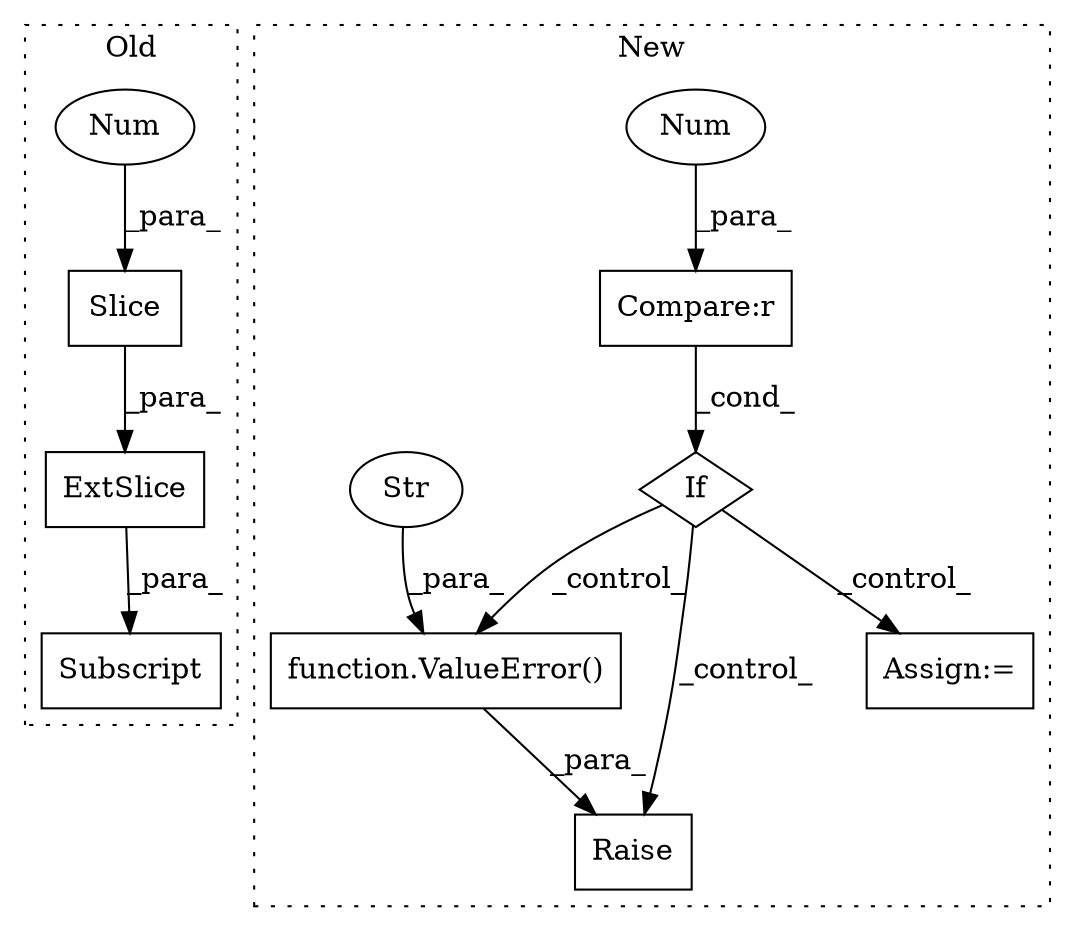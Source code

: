 digraph G {
subgraph cluster0 {
1 [label="ExtSlice" a="85" s="13081" l="5" shape="box"];
5 [label="Subscript" a="63" s="13081,0" l="15,0" shape="box"];
9 [label="Slice" a="80" s="13091" l="1" shape="box"];
10 [label="Num" a="76" s="13092" l="3" shape="ellipse"];
label = "Old";
style="dotted";
}
subgraph cluster1 {
2 [label="Raise" a="91" s="12127" l="6" shape="box"];
3 [label="If" a="96" s="12027" l="0" shape="diamond"];
4 [label="Compare:r" a="40" s="12027" l="15" shape="box"];
6 [label="function.ValueError()" a="75" s="12133,12200" l="11,1" shape="box"];
7 [label="Str" a="66" s="12144" l="56" shape="ellipse"];
8 [label="Num" a="76" s="12041" l="1" shape="ellipse"];
11 [label="Assign:=" a="68" s="12062" l="3" shape="box"];
label = "New";
style="dotted";
}
1 -> 5 [label="_para_"];
3 -> 6 [label="_control_"];
3 -> 2 [label="_control_"];
3 -> 11 [label="_control_"];
4 -> 3 [label="_cond_"];
6 -> 2 [label="_para_"];
7 -> 6 [label="_para_"];
8 -> 4 [label="_para_"];
9 -> 1 [label="_para_"];
10 -> 9 [label="_para_"];
}